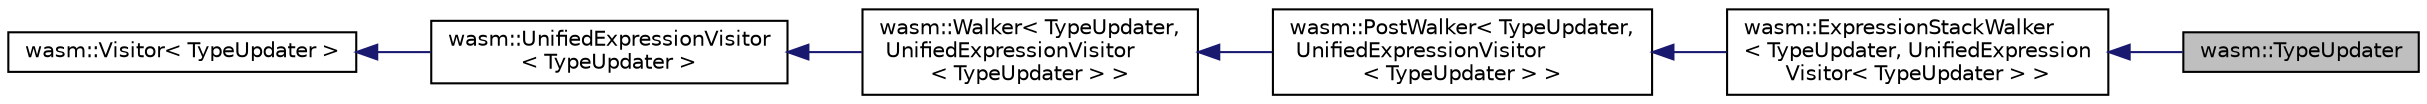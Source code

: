 digraph "wasm::TypeUpdater"
{
  edge [fontname="Helvetica",fontsize="10",labelfontname="Helvetica",labelfontsize="10"];
  node [fontname="Helvetica",fontsize="10",shape=record];
  rankdir="LR";
  Node0 [label="wasm::TypeUpdater",height=0.2,width=0.4,color="black", fillcolor="grey75", style="filled", fontcolor="black"];
  Node1 -> Node0 [dir="back",color="midnightblue",fontsize="10",style="solid",fontname="Helvetica"];
  Node1 [label="wasm::ExpressionStackWalker\l\< TypeUpdater, UnifiedExpression\lVisitor\< TypeUpdater \> \>",height=0.2,width=0.4,color="black", fillcolor="white", style="filled",URL="$structwasm_1_1_expression_stack_walker.html"];
  Node2 -> Node1 [dir="back",color="midnightblue",fontsize="10",style="solid",fontname="Helvetica"];
  Node2 [label="wasm::PostWalker\< TypeUpdater,\l UnifiedExpressionVisitor\l\< TypeUpdater \> \>",height=0.2,width=0.4,color="black", fillcolor="white", style="filled",URL="$structwasm_1_1_post_walker.html"];
  Node3 -> Node2 [dir="back",color="midnightblue",fontsize="10",style="solid",fontname="Helvetica"];
  Node3 [label="wasm::Walker\< TypeUpdater,\l UnifiedExpressionVisitor\l\< TypeUpdater \> \>",height=0.2,width=0.4,color="black", fillcolor="white", style="filled",URL="$structwasm_1_1_walker.html"];
  Node4 -> Node3 [dir="back",color="midnightblue",fontsize="10",style="solid",fontname="Helvetica"];
  Node4 [label="wasm::UnifiedExpressionVisitor\l\< TypeUpdater \>",height=0.2,width=0.4,color="black", fillcolor="white", style="filled",URL="$structwasm_1_1_unified_expression_visitor.html"];
  Node5 -> Node4 [dir="back",color="midnightblue",fontsize="10",style="solid",fontname="Helvetica"];
  Node5 [label="wasm::Visitor\< TypeUpdater \>",height=0.2,width=0.4,color="black", fillcolor="white", style="filled",URL="$structwasm_1_1_visitor.html"];
}
